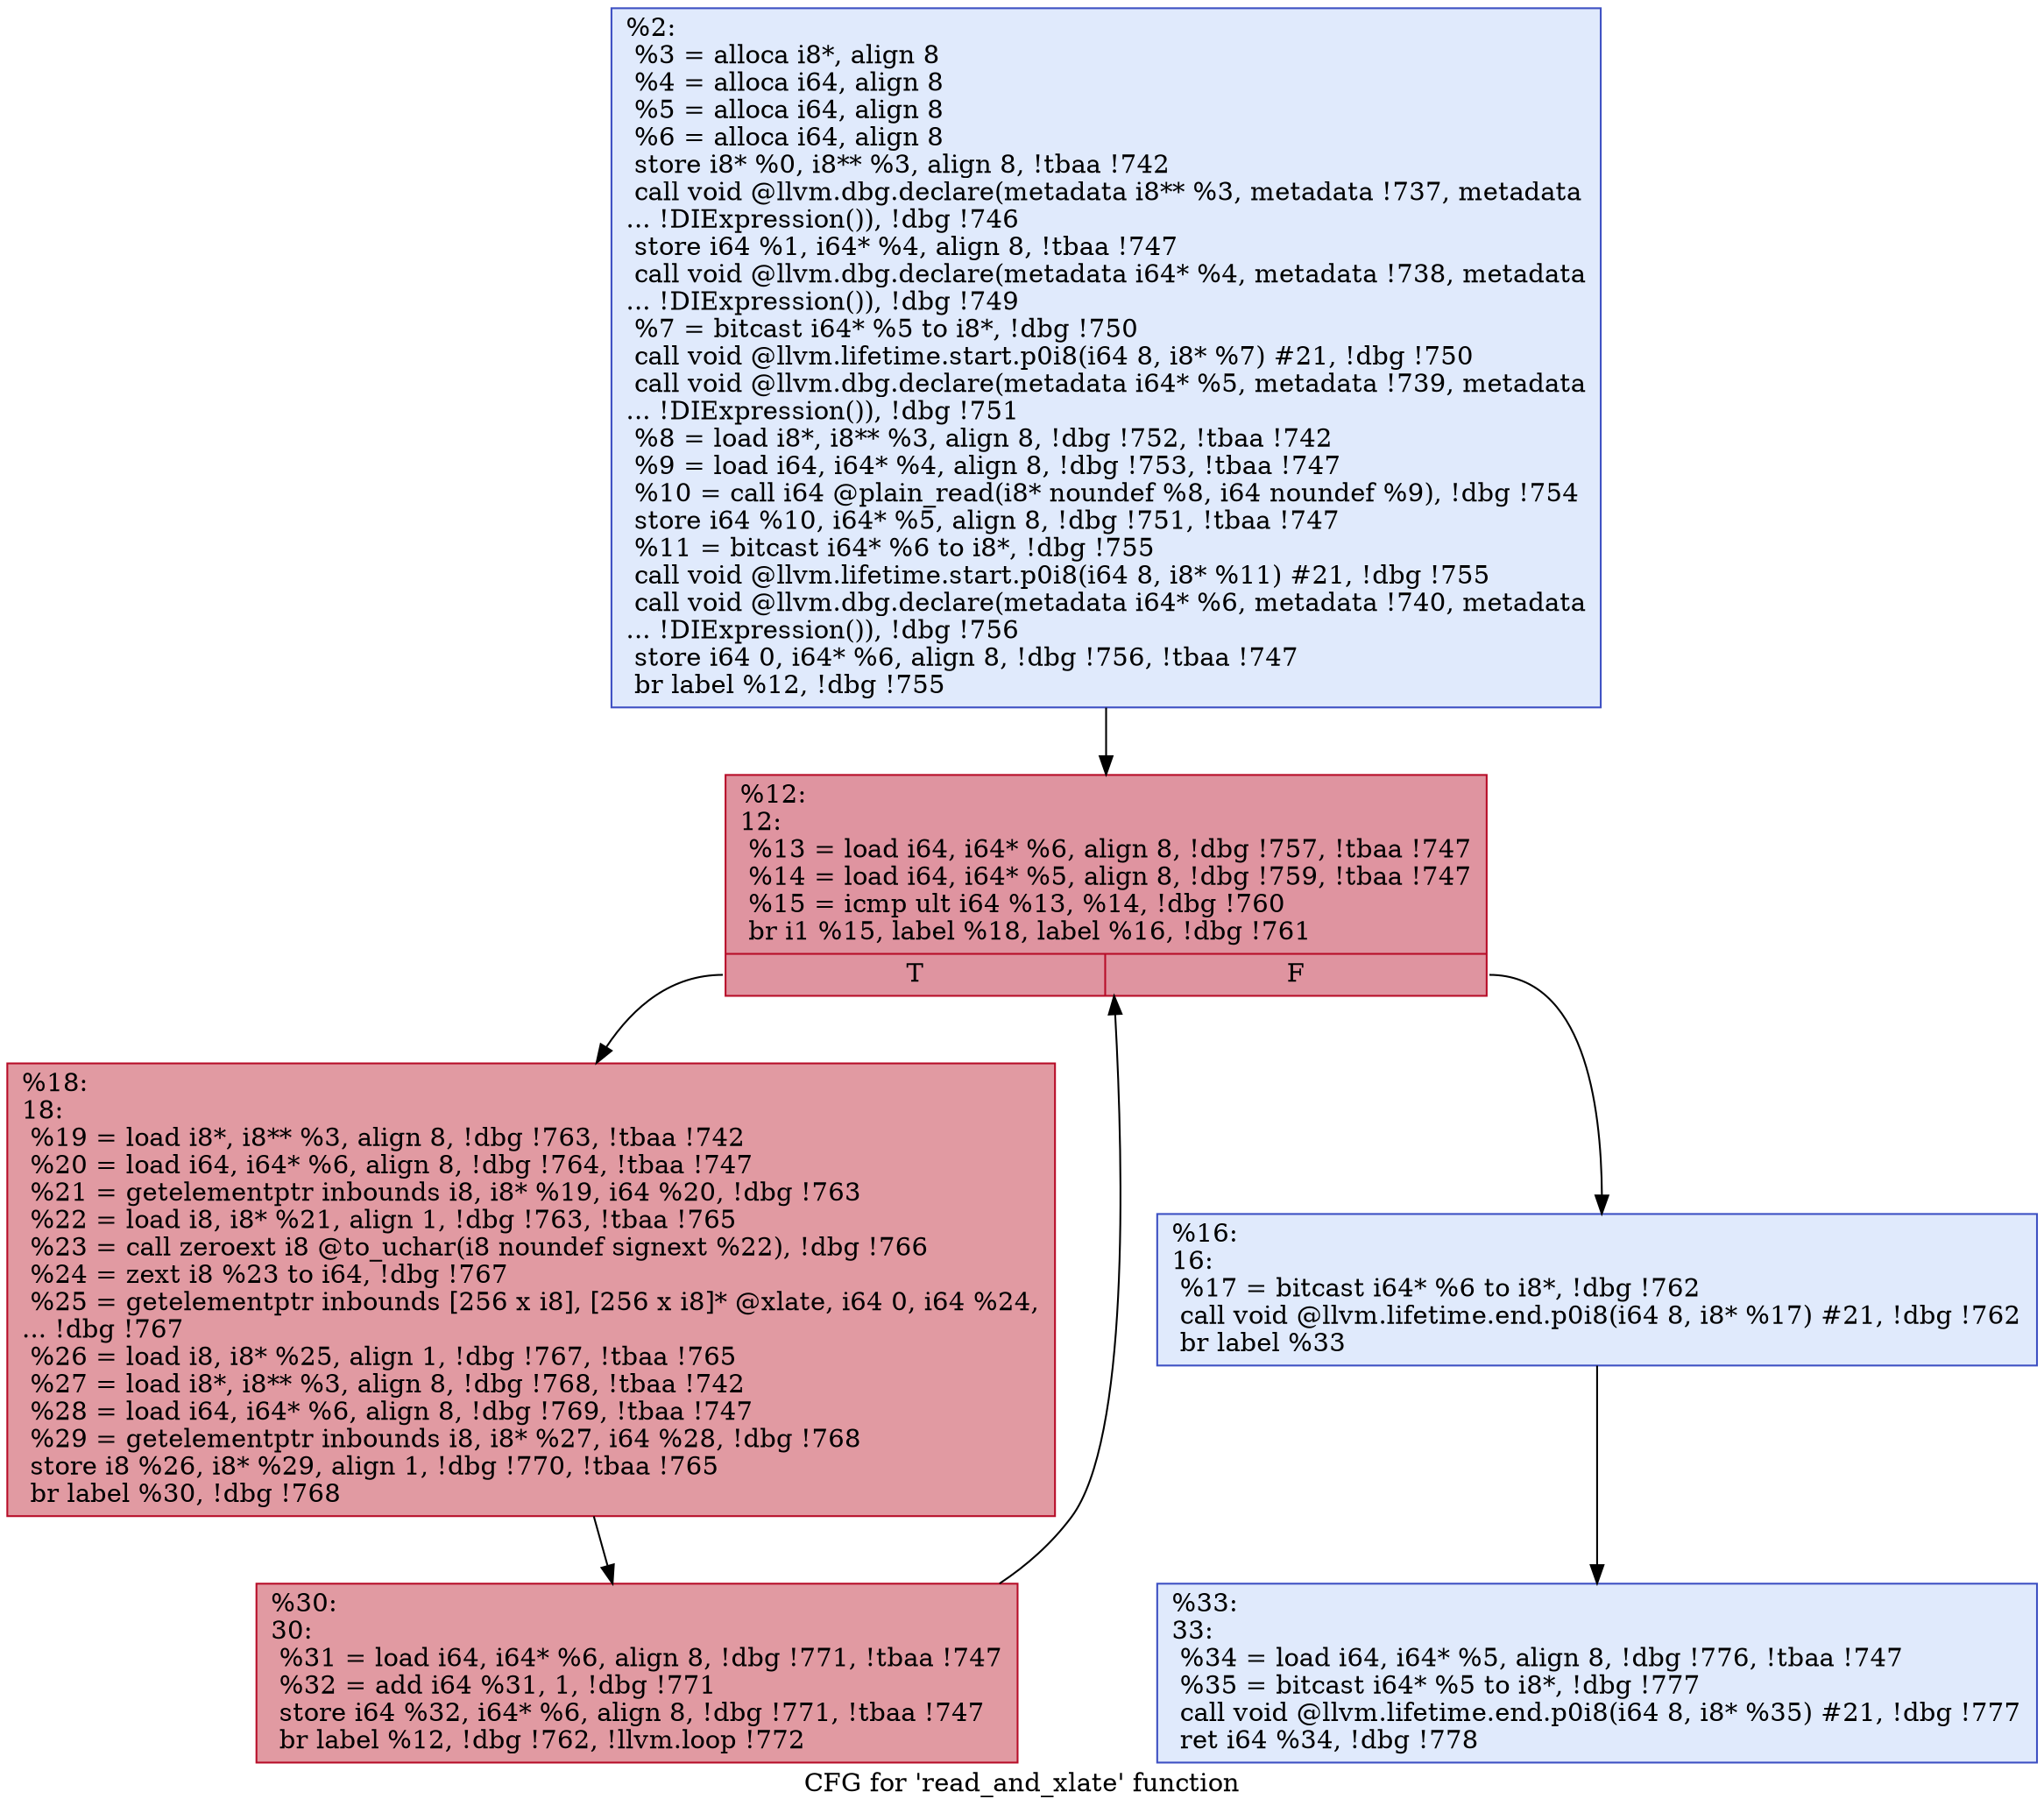 digraph "CFG for 'read_and_xlate' function" {
	label="CFG for 'read_and_xlate' function";

	Node0x1122df0 [shape=record,color="#3d50c3ff", style=filled, fillcolor="#b9d0f970",label="{%2:\l  %3 = alloca i8*, align 8\l  %4 = alloca i64, align 8\l  %5 = alloca i64, align 8\l  %6 = alloca i64, align 8\l  store i8* %0, i8** %3, align 8, !tbaa !742\l  call void @llvm.dbg.declare(metadata i8** %3, metadata !737, metadata\l... !DIExpression()), !dbg !746\l  store i64 %1, i64* %4, align 8, !tbaa !747\l  call void @llvm.dbg.declare(metadata i64* %4, metadata !738, metadata\l... !DIExpression()), !dbg !749\l  %7 = bitcast i64* %5 to i8*, !dbg !750\l  call void @llvm.lifetime.start.p0i8(i64 8, i8* %7) #21, !dbg !750\l  call void @llvm.dbg.declare(metadata i64* %5, metadata !739, metadata\l... !DIExpression()), !dbg !751\l  %8 = load i8*, i8** %3, align 8, !dbg !752, !tbaa !742\l  %9 = load i64, i64* %4, align 8, !dbg !753, !tbaa !747\l  %10 = call i64 @plain_read(i8* noundef %8, i64 noundef %9), !dbg !754\l  store i64 %10, i64* %5, align 8, !dbg !751, !tbaa !747\l  %11 = bitcast i64* %6 to i8*, !dbg !755\l  call void @llvm.lifetime.start.p0i8(i64 8, i8* %11) #21, !dbg !755\l  call void @llvm.dbg.declare(metadata i64* %6, metadata !740, metadata\l... !DIExpression()), !dbg !756\l  store i64 0, i64* %6, align 8, !dbg !756, !tbaa !747\l  br label %12, !dbg !755\l}"];
	Node0x1122df0 -> Node0x1122e80;
	Node0x1122e80 [shape=record,color="#b70d28ff", style=filled, fillcolor="#b70d2870",label="{%12:\l12:                                               \l  %13 = load i64, i64* %6, align 8, !dbg !757, !tbaa !747\l  %14 = load i64, i64* %5, align 8, !dbg !759, !tbaa !747\l  %15 = icmp ult i64 %13, %14, !dbg !760\l  br i1 %15, label %18, label %16, !dbg !761\l|{<s0>T|<s1>F}}"];
	Node0x1122e80:s0 -> Node0x1122f20;
	Node0x1122e80:s1 -> Node0x1122ed0;
	Node0x1122ed0 [shape=record,color="#3d50c3ff", style=filled, fillcolor="#b9d0f970",label="{%16:\l16:                                               \l  %17 = bitcast i64* %6 to i8*, !dbg !762\l  call void @llvm.lifetime.end.p0i8(i64 8, i8* %17) #21, !dbg !762\l  br label %33\l}"];
	Node0x1122ed0 -> Node0x1122fc0;
	Node0x1122f20 [shape=record,color="#b70d28ff", style=filled, fillcolor="#bb1b2c70",label="{%18:\l18:                                               \l  %19 = load i8*, i8** %3, align 8, !dbg !763, !tbaa !742\l  %20 = load i64, i64* %6, align 8, !dbg !764, !tbaa !747\l  %21 = getelementptr inbounds i8, i8* %19, i64 %20, !dbg !763\l  %22 = load i8, i8* %21, align 1, !dbg !763, !tbaa !765\l  %23 = call zeroext i8 @to_uchar(i8 noundef signext %22), !dbg !766\l  %24 = zext i8 %23 to i64, !dbg !767\l  %25 = getelementptr inbounds [256 x i8], [256 x i8]* @xlate, i64 0, i64 %24,\l... !dbg !767\l  %26 = load i8, i8* %25, align 1, !dbg !767, !tbaa !765\l  %27 = load i8*, i8** %3, align 8, !dbg !768, !tbaa !742\l  %28 = load i64, i64* %6, align 8, !dbg !769, !tbaa !747\l  %29 = getelementptr inbounds i8, i8* %27, i64 %28, !dbg !768\l  store i8 %26, i8* %29, align 1, !dbg !770, !tbaa !765\l  br label %30, !dbg !768\l}"];
	Node0x1122f20 -> Node0x1122f70;
	Node0x1122f70 [shape=record,color="#b70d28ff", style=filled, fillcolor="#bb1b2c70",label="{%30:\l30:                                               \l  %31 = load i64, i64* %6, align 8, !dbg !771, !tbaa !747\l  %32 = add i64 %31, 1, !dbg !771\l  store i64 %32, i64* %6, align 8, !dbg !771, !tbaa !747\l  br label %12, !dbg !762, !llvm.loop !772\l}"];
	Node0x1122f70 -> Node0x1122e80;
	Node0x1122fc0 [shape=record,color="#3d50c3ff", style=filled, fillcolor="#b9d0f970",label="{%33:\l33:                                               \l  %34 = load i64, i64* %5, align 8, !dbg !776, !tbaa !747\l  %35 = bitcast i64* %5 to i8*, !dbg !777\l  call void @llvm.lifetime.end.p0i8(i64 8, i8* %35) #21, !dbg !777\l  ret i64 %34, !dbg !778\l}"];
}
